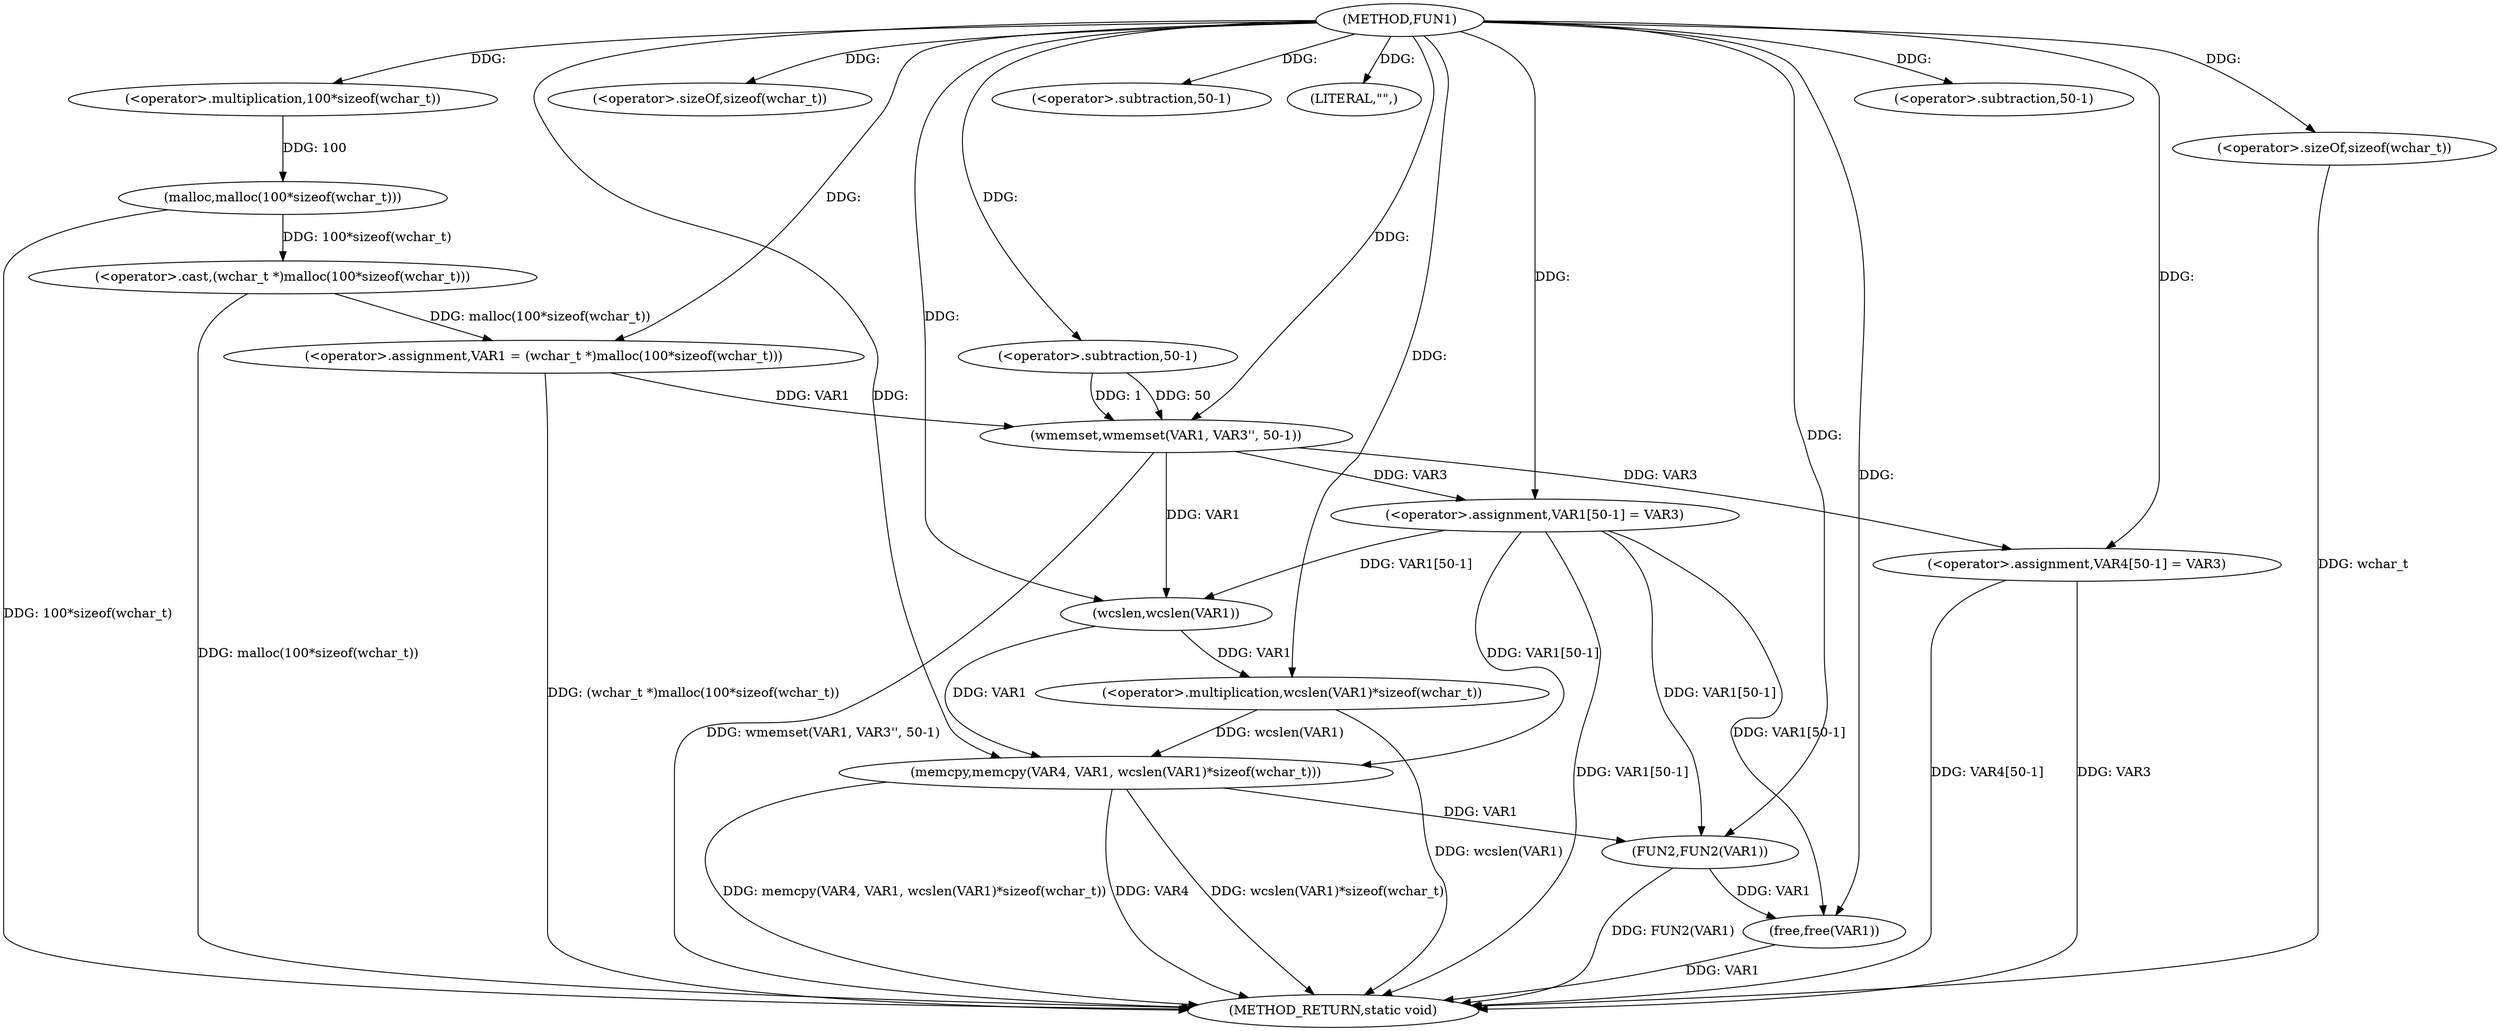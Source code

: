 digraph FUN1 {  
"1000100" [label = "(METHOD,FUN1)" ]
"1000148" [label = "(METHOD_RETURN,static void)" ]
"1000103" [label = "(<operator>.assignment,VAR1 = (wchar_t *)malloc(100*sizeof(wchar_t)))" ]
"1000105" [label = "(<operator>.cast,(wchar_t *)malloc(100*sizeof(wchar_t)))" ]
"1000107" [label = "(malloc,malloc(100*sizeof(wchar_t)))" ]
"1000108" [label = "(<operator>.multiplication,100*sizeof(wchar_t))" ]
"1000110" [label = "(<operator>.sizeOf,sizeof(wchar_t))" ]
"1000114" [label = "(wmemset,wmemset(VAR1, VAR3'', 50-1))" ]
"1000117" [label = "(<operator>.subtraction,50-1)" ]
"1000120" [label = "(<operator>.assignment,VAR1[50-1] = VAR3)" ]
"1000123" [label = "(<operator>.subtraction,50-1)" ]
"1000128" [label = "(LITERAL,\"\",)" ]
"1000129" [label = "(memcpy,memcpy(VAR4, VAR1, wcslen(VAR1)*sizeof(wchar_t)))" ]
"1000132" [label = "(<operator>.multiplication,wcslen(VAR1)*sizeof(wchar_t))" ]
"1000133" [label = "(wcslen,wcslen(VAR1))" ]
"1000135" [label = "(<operator>.sizeOf,sizeof(wchar_t))" ]
"1000137" [label = "(<operator>.assignment,VAR4[50-1] = VAR3)" ]
"1000140" [label = "(<operator>.subtraction,50-1)" ]
"1000144" [label = "(FUN2,FUN2(VAR1))" ]
"1000146" [label = "(free,free(VAR1))" ]
  "1000129" -> "1000148"  [ label = "DDG: VAR4"] 
  "1000107" -> "1000148"  [ label = "DDG: 100*sizeof(wchar_t)"] 
  "1000105" -> "1000148"  [ label = "DDG: malloc(100*sizeof(wchar_t))"] 
  "1000103" -> "1000148"  [ label = "DDG: (wchar_t *)malloc(100*sizeof(wchar_t))"] 
  "1000114" -> "1000148"  [ label = "DDG: wmemset(VAR1, VAR3'', 50-1)"] 
  "1000129" -> "1000148"  [ label = "DDG: wcslen(VAR1)*sizeof(wchar_t)"] 
  "1000120" -> "1000148"  [ label = "DDG: VAR1[50-1]"] 
  "1000132" -> "1000148"  [ label = "DDG: wcslen(VAR1)"] 
  "1000137" -> "1000148"  [ label = "DDG: VAR4[50-1]"] 
  "1000146" -> "1000148"  [ label = "DDG: VAR1"] 
  "1000129" -> "1000148"  [ label = "DDG: memcpy(VAR4, VAR1, wcslen(VAR1)*sizeof(wchar_t))"] 
  "1000144" -> "1000148"  [ label = "DDG: FUN2(VAR1)"] 
  "1000137" -> "1000148"  [ label = "DDG: VAR3"] 
  "1000135" -> "1000148"  [ label = "DDG: wchar_t"] 
  "1000105" -> "1000103"  [ label = "DDG: malloc(100*sizeof(wchar_t))"] 
  "1000100" -> "1000103"  [ label = "DDG: "] 
  "1000107" -> "1000105"  [ label = "DDG: 100*sizeof(wchar_t)"] 
  "1000108" -> "1000107"  [ label = "DDG: 100"] 
  "1000100" -> "1000108"  [ label = "DDG: "] 
  "1000100" -> "1000110"  [ label = "DDG: "] 
  "1000103" -> "1000114"  [ label = "DDG: VAR1"] 
  "1000100" -> "1000114"  [ label = "DDG: "] 
  "1000117" -> "1000114"  [ label = "DDG: 50"] 
  "1000117" -> "1000114"  [ label = "DDG: 1"] 
  "1000100" -> "1000117"  [ label = "DDG: "] 
  "1000114" -> "1000120"  [ label = "DDG: VAR3"] 
  "1000100" -> "1000120"  [ label = "DDG: "] 
  "1000100" -> "1000123"  [ label = "DDG: "] 
  "1000100" -> "1000128"  [ label = "DDG: "] 
  "1000100" -> "1000129"  [ label = "DDG: "] 
  "1000133" -> "1000129"  [ label = "DDG: VAR1"] 
  "1000120" -> "1000129"  [ label = "DDG: VAR1[50-1]"] 
  "1000132" -> "1000129"  [ label = "DDG: wcslen(VAR1)"] 
  "1000133" -> "1000132"  [ label = "DDG: VAR1"] 
  "1000114" -> "1000133"  [ label = "DDG: VAR1"] 
  "1000120" -> "1000133"  [ label = "DDG: VAR1[50-1]"] 
  "1000100" -> "1000133"  [ label = "DDG: "] 
  "1000100" -> "1000132"  [ label = "DDG: "] 
  "1000100" -> "1000135"  [ label = "DDG: "] 
  "1000100" -> "1000137"  [ label = "DDG: "] 
  "1000114" -> "1000137"  [ label = "DDG: VAR3"] 
  "1000100" -> "1000140"  [ label = "DDG: "] 
  "1000120" -> "1000144"  [ label = "DDG: VAR1[50-1]"] 
  "1000129" -> "1000144"  [ label = "DDG: VAR1"] 
  "1000100" -> "1000144"  [ label = "DDG: "] 
  "1000120" -> "1000146"  [ label = "DDG: VAR1[50-1]"] 
  "1000144" -> "1000146"  [ label = "DDG: VAR1"] 
  "1000100" -> "1000146"  [ label = "DDG: "] 
}
